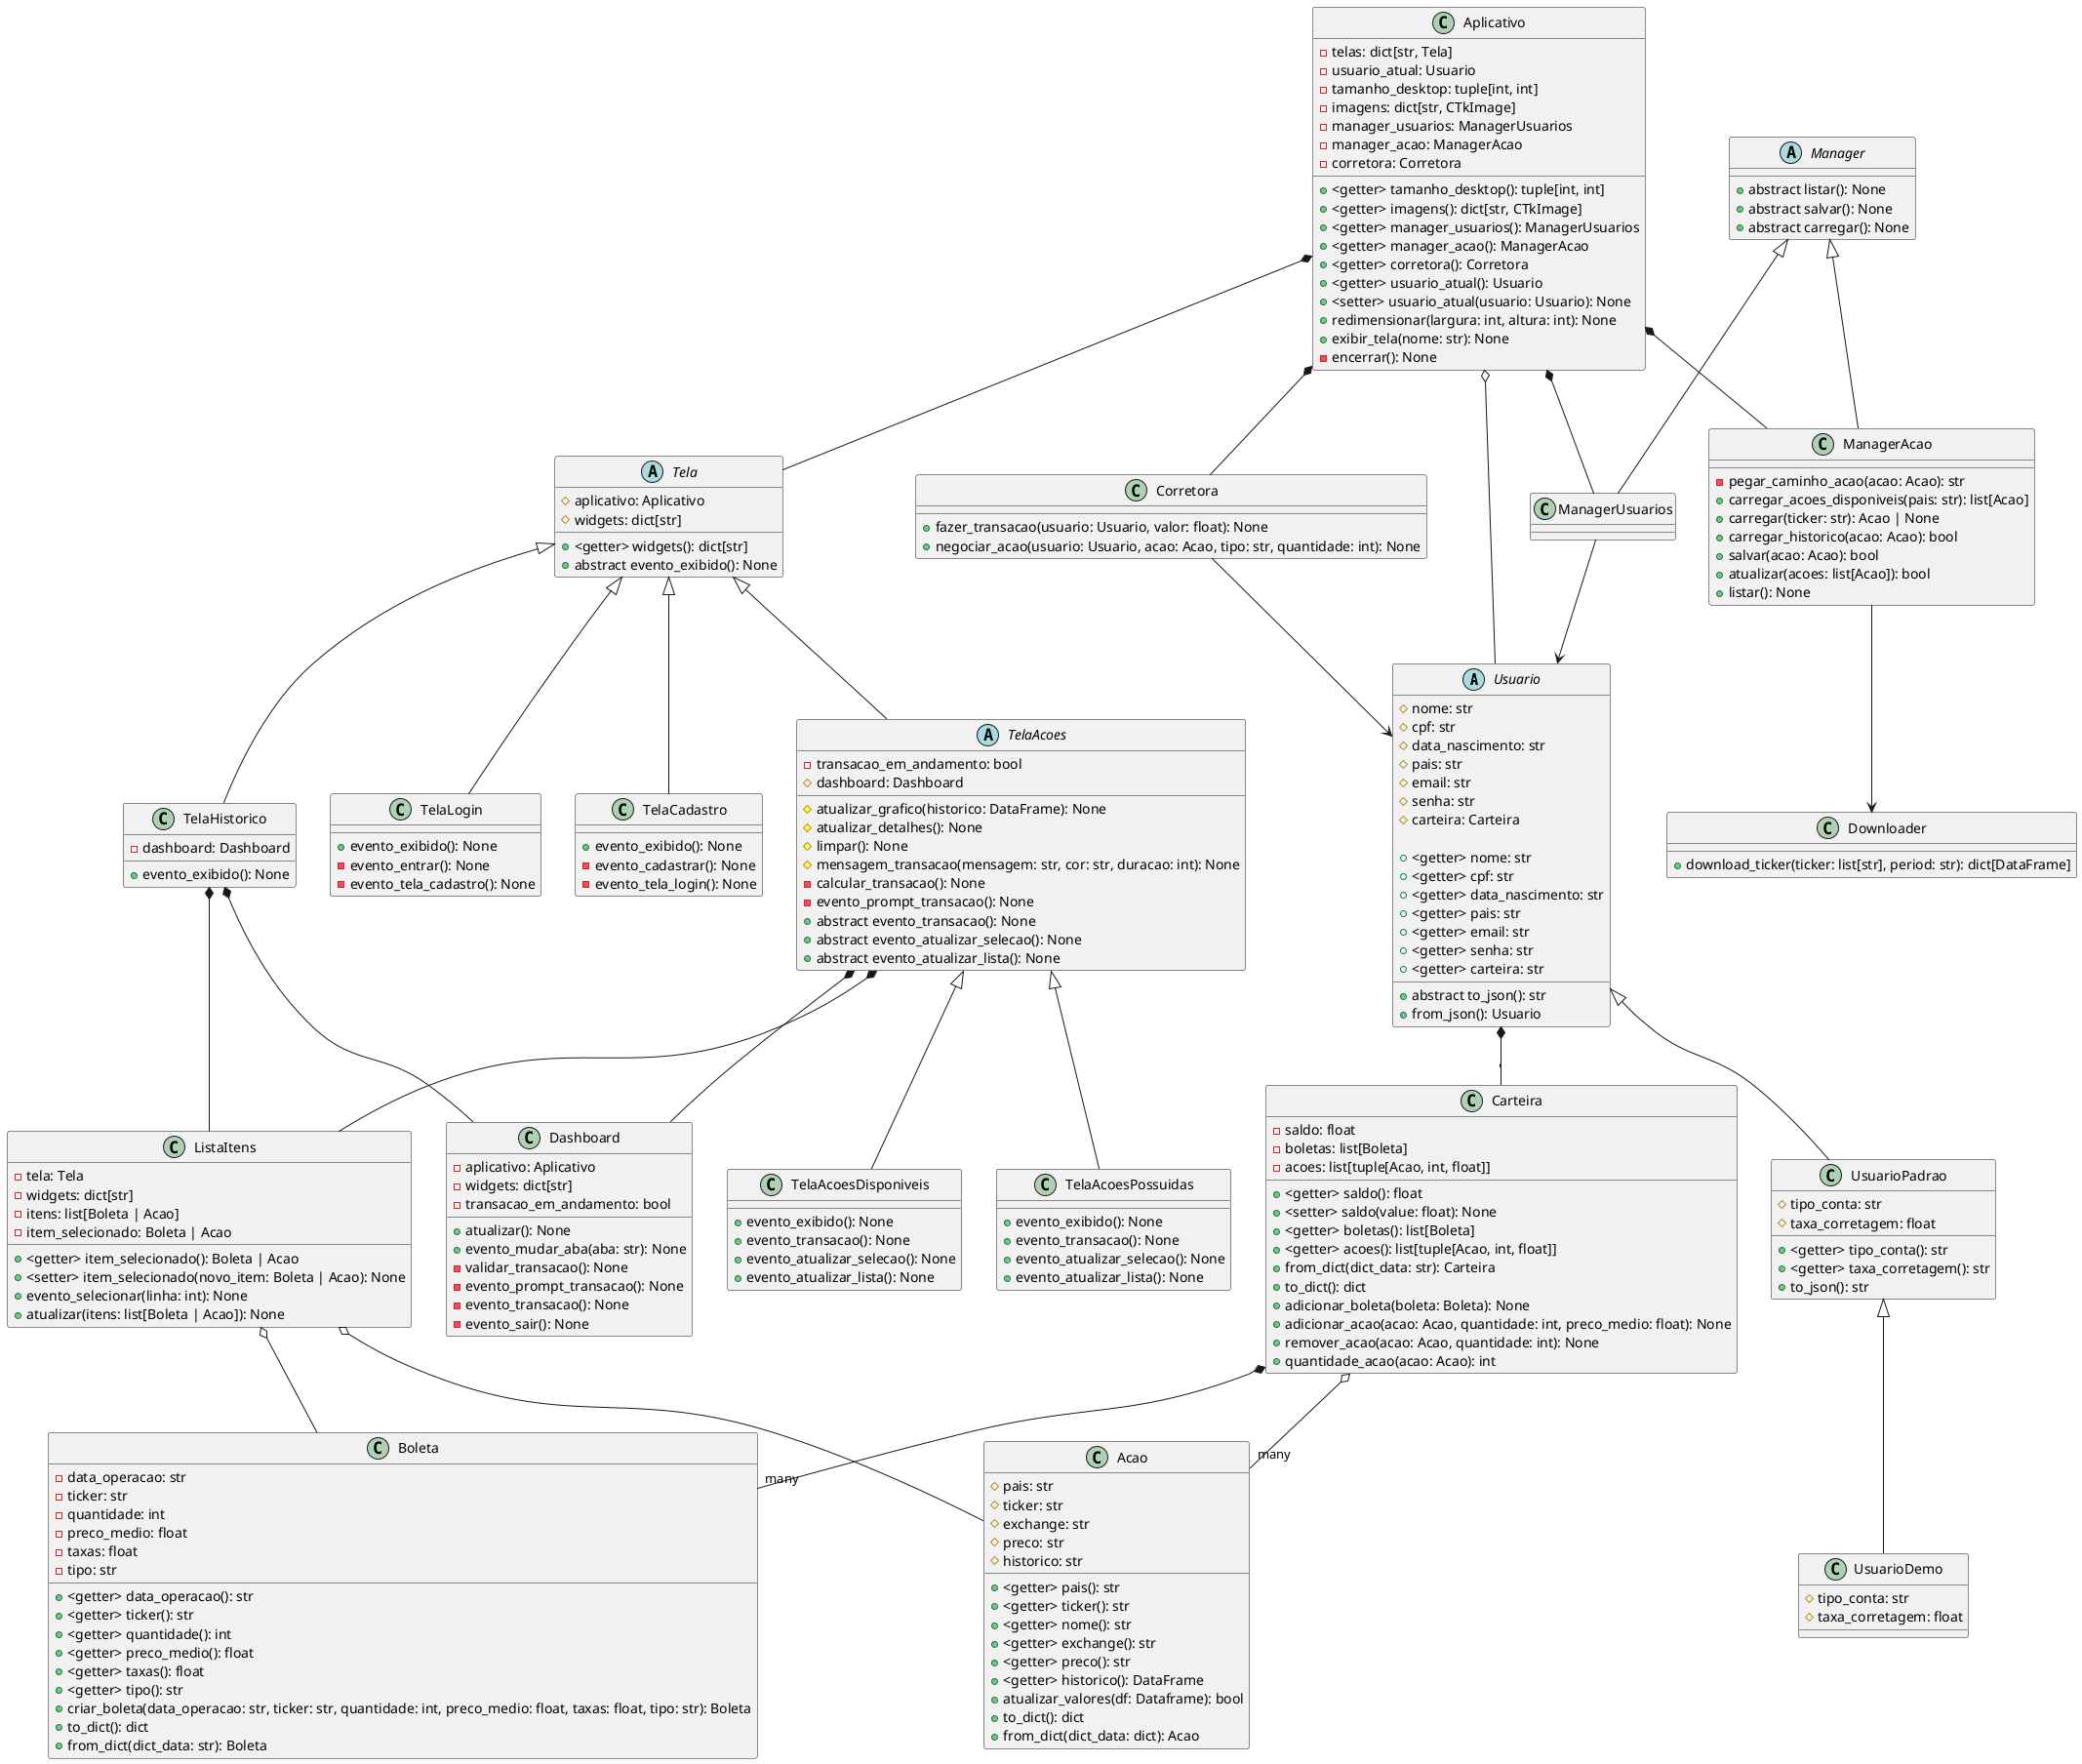 @startuml architecture

Usuario <|-- UsuarioPadrao
UsuarioPadrao <|-- UsuarioDemo
Usuario *-- "'" Carteira

Carteira *-- "many" Boleta
Carteira o-- "many" Acao
Corretora --> Usuario

Manager <|-- ManagerAcao
ManagerAcao --> Downloader

Manager <|-- ManagerUsuarios
ManagerUsuarios --> Usuario

abstract class Usuario{
# nome: str
# cpf: str
# data_nascimento: str
# pais: str
# email: str
# senha: str
# carteira: Carteira 

+ <getter> nome: str
+ <getter> cpf: str
+ <getter> data_nascimento: str
+ <getter> pais: str
+ <getter> email: str
+ <getter> senha: str
+ <getter> carteira: str
+ abstract to_json(): str
+ from_json(): Usuario
}

class UsuarioPadrao{
# tipo_conta: str
# taxa_corretagem: float

+ <getter> tipo_conta(): str
+ <getter> taxa_corretagem(): str
+ to_json(): str
}

class UsuarioDemo{
# tipo_conta: str
# taxa_corretagem: float
}

class Acao {
# pais: str
# ticker: str
# exchange: str
# preco: str
# historico: str

+ <getter> pais(): str
+ <getter> ticker(): str
+ <getter> nome(): str
+ <getter> exchange(): str
+ <getter> preco(): str
+ <getter> historico(): DataFrame
+ atualizar_valores(df: Dataframe): bool
+ to_dict(): dict
+ from_dict(dict_data: dict): Acao
}

class Boleta {
- data_operacao: str
- ticker: str
- quantidade: int
- preco_medio: float
- taxas: float
- tipo: str

+ <getter> data_operacao(): str
+ <getter> ticker(): str
+ <getter> quantidade(): int
+ <getter> preco_medio(): float
+ <getter> taxas(): float
+ <getter> tipo(): str
+ criar_boleta(data_operacao: str, ticker: str, quantidade: int, preco_medio: float, taxas: float, tipo: str): Boleta
+ to_dict(): dict
+ from_dict(dict_data: str): Boleta
}

class Carteira{
- saldo: float
- boletas: list[Boleta]
- acoes: list[tuple[Acao, int, float]]

+ <getter> saldo(): float
+ <setter> saldo(value: float): None
+ <getter> boletas(): list[Boleta]
+ <getter> acoes(): list[tuple[Acao, int, float]]
+ from_dict(dict_data: str): Carteira
+ to_dict(): dict
+ adicionar_boleta(boleta: Boleta): None
+ adicionar_acao(acao: Acao, quantidade: int, preco_medio: float): None
+ remover_acao(acao: Acao, quantidade: int): None
+ quantidade_acao(acao: Acao): int
}

class Corretora{
+ fazer_transacao(usuario: Usuario, valor: float): None
+ negociar_acao(usuario: Usuario, acao: Acao, tipo: str, quantidade: int): None
}

class Downloader {
+ download_ticker(ticker: list[str], period: str): dict[DataFrame]
}

abstract class Manager {
+ abstract listar(): None
+ abstract salvar(): None
+ abstract carregar(): None
}

class ManagerAcao {
- pegar_caminho_acao(acao: Acao): str
+ carregar_acoes_disponiveis(pais: str): list[Acao]
+ carregar(ticker: str): Acao | None
+ carregar_historico(acao: Acao): bool
+ salvar(acao: Acao): bool
+ atualizar(acoes: list[Acao]): bool
+ listar(): None
}


Aplicativo *-- Tela
Aplicativo *-- ManagerUsuarios
Aplicativo *-- ManagerAcao
Aplicativo *-- Corretora
Aplicativo o-- Usuario
Tela <|-- TelaLogin
Tela <|-- TelaCadastro
Tela <|-- TelaAcoes
Tela <|-- TelaHistorico
TelaAcoes <|-- TelaAcoesDisponiveis
TelaAcoes <|-- TelaAcoesPossuidas
TelaAcoes *-- ListaItens
TelaAcoes *-- Dashboard
TelaHistorico *-- ListaItens
TelaHistorico *-- Dashboard
ListaItens o-- Boleta
ListaItens o-- Acao

class Aplicativo {
 - telas: dict[str, Tela]
 - usuario_atual: Usuario
 - tamanho_desktop: tuple[int, int]
 - imagens: dict[str, CTkImage]
 - manager_usuarios: ManagerUsuarios
 - manager_acao: ManagerAcao
 - corretora: Corretora
 + <getter> tamanho_desktop(): tuple[int, int]
 + <getter> imagens(): dict[str, CTkImage]
 + <getter> manager_usuarios(): ManagerUsuarios
 + <getter> manager_acao(): ManagerAcao
 + <getter> corretora(): Corretora
 + <getter> usuario_atual(): Usuario
 + <setter> usuario_atual(usuario: Usuario): None
 + redimensionar(largura: int, altura: int): None
 + exibir_tela(nome: str): None
 - encerrar(): None
}

abstract class Tela {
 # aplicativo: Aplicativo
 # widgets: dict[str]
 + <getter> widgets(): dict[str]
 + abstract evento_exibido(): None
}

class TelaLogin {
 + evento_exibido(): None
 - evento_entrar(): None
 - evento_tela_cadastro(): None
}

class TelaCadastro {
 + evento_exibido(): None
 - evento_cadastrar(): None
 - evento_tela_login(): None
}

class Dashboard {
 - aplicativo: Aplicativo
 - widgets: dict[str]
 - transacao_em_andamento: bool
 + atualizar(): None
 + evento_mudar_aba(aba: str): None
 - validar_transacao(): None
 - evento_prompt_transacao(): None
 - evento_transacao(): None
 - evento_sair(): None
}

class ListaItens {
 - tela: Tela
 - widgets: dict[str]
 - itens: list[Boleta | Acao]
 - item_selecionado: Boleta | Acao
 + <getter> item_selecionado(): Boleta | Acao
 + <setter> item_selecionado(novo_item: Boleta | Acao): None
 + evento_selecionar(linha: int): None
 + atualizar(itens: list[Boleta | Acao]): None
}

abstract class TelaAcoes {
 - transacao_em_andamento: bool
 # dashboard: Dashboard
 # atualizar_grafico(historico: DataFrame): None
 # atualizar_detalhes(): None
 # limpar(): None
 # mensagem_transacao(mensagem: str, cor: str, duracao: int): None
 - calcular_transacao(): None
 - evento_prompt_transacao(): None
 + abstract evento_transacao(): None
 + abstract evento_atualizar_selecao(): None
 + abstract evento_atualizar_lista(): None
}

class TelaAcoesDisponiveis {
 + evento_exibido(): None
 + evento_transacao(): None
 + evento_atualizar_selecao(): None
 + evento_atualizar_lista(): None
}

class TelaAcoesPossuidas {
 + evento_exibido(): None
 + evento_transacao(): None
 + evento_atualizar_selecao(): None
 + evento_atualizar_lista(): None
}

class TelaHistorico {
 - dashboard: Dashboard
 + evento_exibido(): None
}

@enduml
